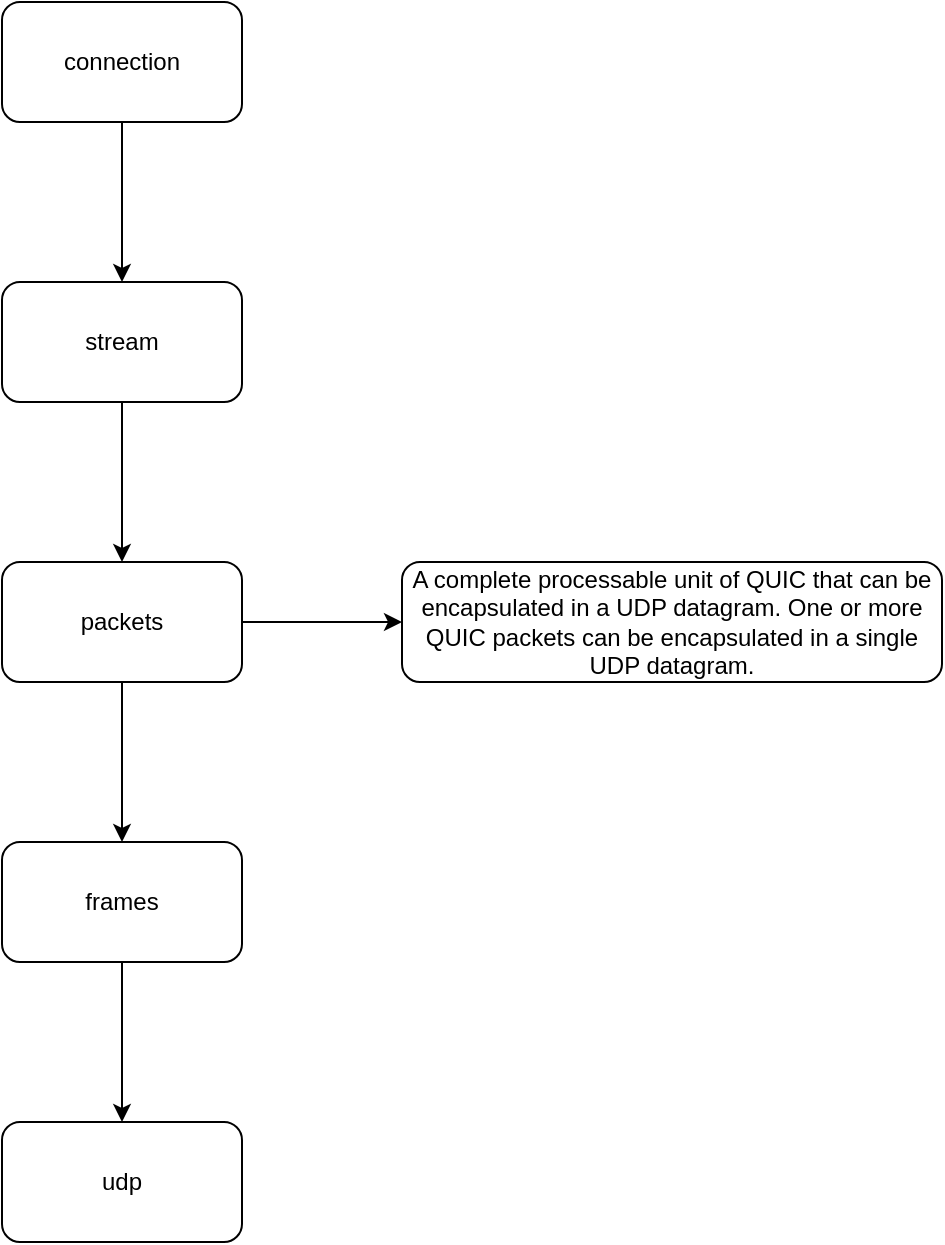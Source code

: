 <mxfile version="21.6.8" type="github" pages="2">
  <diagram name="introduction" id="gTU_fiC9uCinztlKtNxD">
    <mxGraphModel dx="1041" dy="583" grid="1" gridSize="10" guides="1" tooltips="1" connect="1" arrows="1" fold="1" page="1" pageScale="1" pageWidth="827" pageHeight="1169" math="0" shadow="0">
      <root>
        <mxCell id="0" />
        <mxCell id="1" parent="0" />
        <mxCell id="pGVCFB-6JdNTMlc1Q6uC-3" value="" style="edgeStyle=orthogonalEdgeStyle;rounded=0;orthogonalLoop=1;jettySize=auto;html=1;" parent="1" source="pGVCFB-6JdNTMlc1Q6uC-1" target="pGVCFB-6JdNTMlc1Q6uC-2" edge="1">
          <mxGeometry relative="1" as="geometry" />
        </mxCell>
        <mxCell id="pGVCFB-6JdNTMlc1Q6uC-1" value="connection" style="rounded=1;whiteSpace=wrap;html=1;" parent="1" vertex="1">
          <mxGeometry x="180" y="130" width="120" height="60" as="geometry" />
        </mxCell>
        <mxCell id="pGVCFB-6JdNTMlc1Q6uC-5" value="" style="edgeStyle=orthogonalEdgeStyle;rounded=0;orthogonalLoop=1;jettySize=auto;html=1;" parent="1" source="pGVCFB-6JdNTMlc1Q6uC-2" target="pGVCFB-6JdNTMlc1Q6uC-4" edge="1">
          <mxGeometry relative="1" as="geometry" />
        </mxCell>
        <mxCell id="pGVCFB-6JdNTMlc1Q6uC-2" value="stream" style="whiteSpace=wrap;html=1;rounded=1;" parent="1" vertex="1">
          <mxGeometry x="180" y="270" width="120" height="60" as="geometry" />
        </mxCell>
        <mxCell id="pGVCFB-6JdNTMlc1Q6uC-7" value="" style="edgeStyle=orthogonalEdgeStyle;rounded=0;orthogonalLoop=1;jettySize=auto;html=1;" parent="1" source="pGVCFB-6JdNTMlc1Q6uC-4" target="pGVCFB-6JdNTMlc1Q6uC-6" edge="1">
          <mxGeometry relative="1" as="geometry" />
        </mxCell>
        <mxCell id="ZR0xlA2q5FOj890-I7Zg-2" value="" style="edgeStyle=orthogonalEdgeStyle;rounded=0;orthogonalLoop=1;jettySize=auto;html=1;" edge="1" parent="1" source="pGVCFB-6JdNTMlc1Q6uC-4" target="ZR0xlA2q5FOj890-I7Zg-1">
          <mxGeometry relative="1" as="geometry" />
        </mxCell>
        <mxCell id="pGVCFB-6JdNTMlc1Q6uC-4" value="packets" style="whiteSpace=wrap;html=1;rounded=1;" parent="1" vertex="1">
          <mxGeometry x="180" y="410" width="120" height="60" as="geometry" />
        </mxCell>
        <mxCell id="eNVd3KL4biIbhG6HjzGN-2" value="" style="edgeStyle=orthogonalEdgeStyle;rounded=0;orthogonalLoop=1;jettySize=auto;html=1;" edge="1" parent="1" source="pGVCFB-6JdNTMlc1Q6uC-6" target="eNVd3KL4biIbhG6HjzGN-1">
          <mxGeometry relative="1" as="geometry" />
        </mxCell>
        <mxCell id="pGVCFB-6JdNTMlc1Q6uC-6" value="frames" style="whiteSpace=wrap;html=1;rounded=1;" parent="1" vertex="1">
          <mxGeometry x="180" y="550" width="120" height="60" as="geometry" />
        </mxCell>
        <mxCell id="eNVd3KL4biIbhG6HjzGN-1" value="udp" style="whiteSpace=wrap;html=1;rounded=1;" vertex="1" parent="1">
          <mxGeometry x="180" y="690" width="120" height="60" as="geometry" />
        </mxCell>
        <mxCell id="ZR0xlA2q5FOj890-I7Zg-1" value="A complete processable unit of QUIC that can be encapsulated in a UDP datagram. One or more QUIC packets can be encapsulated in a single UDP datagram." style="rounded=1;whiteSpace=wrap;html=1;" vertex="1" parent="1">
          <mxGeometry x="380" y="410" width="270" height="60" as="geometry" />
        </mxCell>
      </root>
    </mxGraphModel>
  </diagram>
  <diagram id="-lDjn80aSrMv3mUM4KTd" name="Packet">
    <mxGraphModel dx="1041" dy="583" grid="1" gridSize="10" guides="1" tooltips="1" connect="1" arrows="1" fold="1" page="1" pageScale="1" pageWidth="827" pageHeight="1169" math="0" shadow="0">
      <root>
        <mxCell id="0" />
        <mxCell id="1" parent="0" />
        <mxCell id="-W9dVY8GcaJ5yFOw9uhj-2" style="edgeStyle=orthogonalEdgeStyle;rounded=0;orthogonalLoop=1;jettySize=auto;html=1;exitX=1;exitY=0.5;exitDx=0;exitDy=0;" parent="1" source="-W9dVY8GcaJ5yFOw9uhj-1" edge="1">
          <mxGeometry relative="1" as="geometry">
            <mxPoint x="540" y="300" as="targetPoint" />
          </mxGeometry>
        </mxCell>
        <mxCell id="-W9dVY8GcaJ5yFOw9uhj-1" value="A complete processable unit of QUIC that can be encapsulated in a UDP datagram. One or more QUIC packets can be encapsulated in a single UDP datagram." style="rounded=1;whiteSpace=wrap;html=1;" parent="1" vertex="1">
          <mxGeometry x="250" y="90" width="270" height="60" as="geometry" />
        </mxCell>
        <mxCell id="AeJiGss_YFmK6QS9c5mx-3" value="" style="edgeStyle=orthogonalEdgeStyle;rounded=0;orthogonalLoop=1;jettySize=auto;html=1;" edge="1" parent="1" source="AeJiGss_YFmK6QS9c5mx-1" target="AeJiGss_YFmK6QS9c5mx-2">
          <mxGeometry relative="1" as="geometry" />
        </mxCell>
        <mxCell id="AeJiGss_YFmK6QS9c5mx-5" value="" style="edgeStyle=orthogonalEdgeStyle;rounded=0;orthogonalLoop=1;jettySize=auto;html=1;" edge="1" parent="1" source="AeJiGss_YFmK6QS9c5mx-1" target="AeJiGss_YFmK6QS9c5mx-4">
          <mxGeometry relative="1" as="geometry" />
        </mxCell>
        <mxCell id="AeJiGss_YFmK6QS9c5mx-1" value="packet" style="rounded=1;whiteSpace=wrap;html=1;" vertex="1" parent="1">
          <mxGeometry x="350" y="270" width="120" height="60" as="geometry" />
        </mxCell>
        <mxCell id="AeJiGss_YFmK6QS9c5mx-2" value="short header&lt;br&gt;1. aimed to minimize overheaed&lt;br&gt;2.&amp;nbsp;after a connection is established and 1-RTT keys are available&lt;br&gt;&amp;nbsp;" style="whiteSpace=wrap;html=1;rounded=1;" vertex="1" parent="1">
          <mxGeometry x="160" y="400" width="170" height="60" as="geometry" />
        </mxCell>
        <mxCell id="AeJiGss_YFmK6QS9c5mx-4" value="long header" style="whiteSpace=wrap;html=1;rounded=1;" vertex="1" parent="1">
          <mxGeometry x="520" y="390" width="120" height="60" as="geometry" />
        </mxCell>
      </root>
    </mxGraphModel>
  </diagram>
</mxfile>
